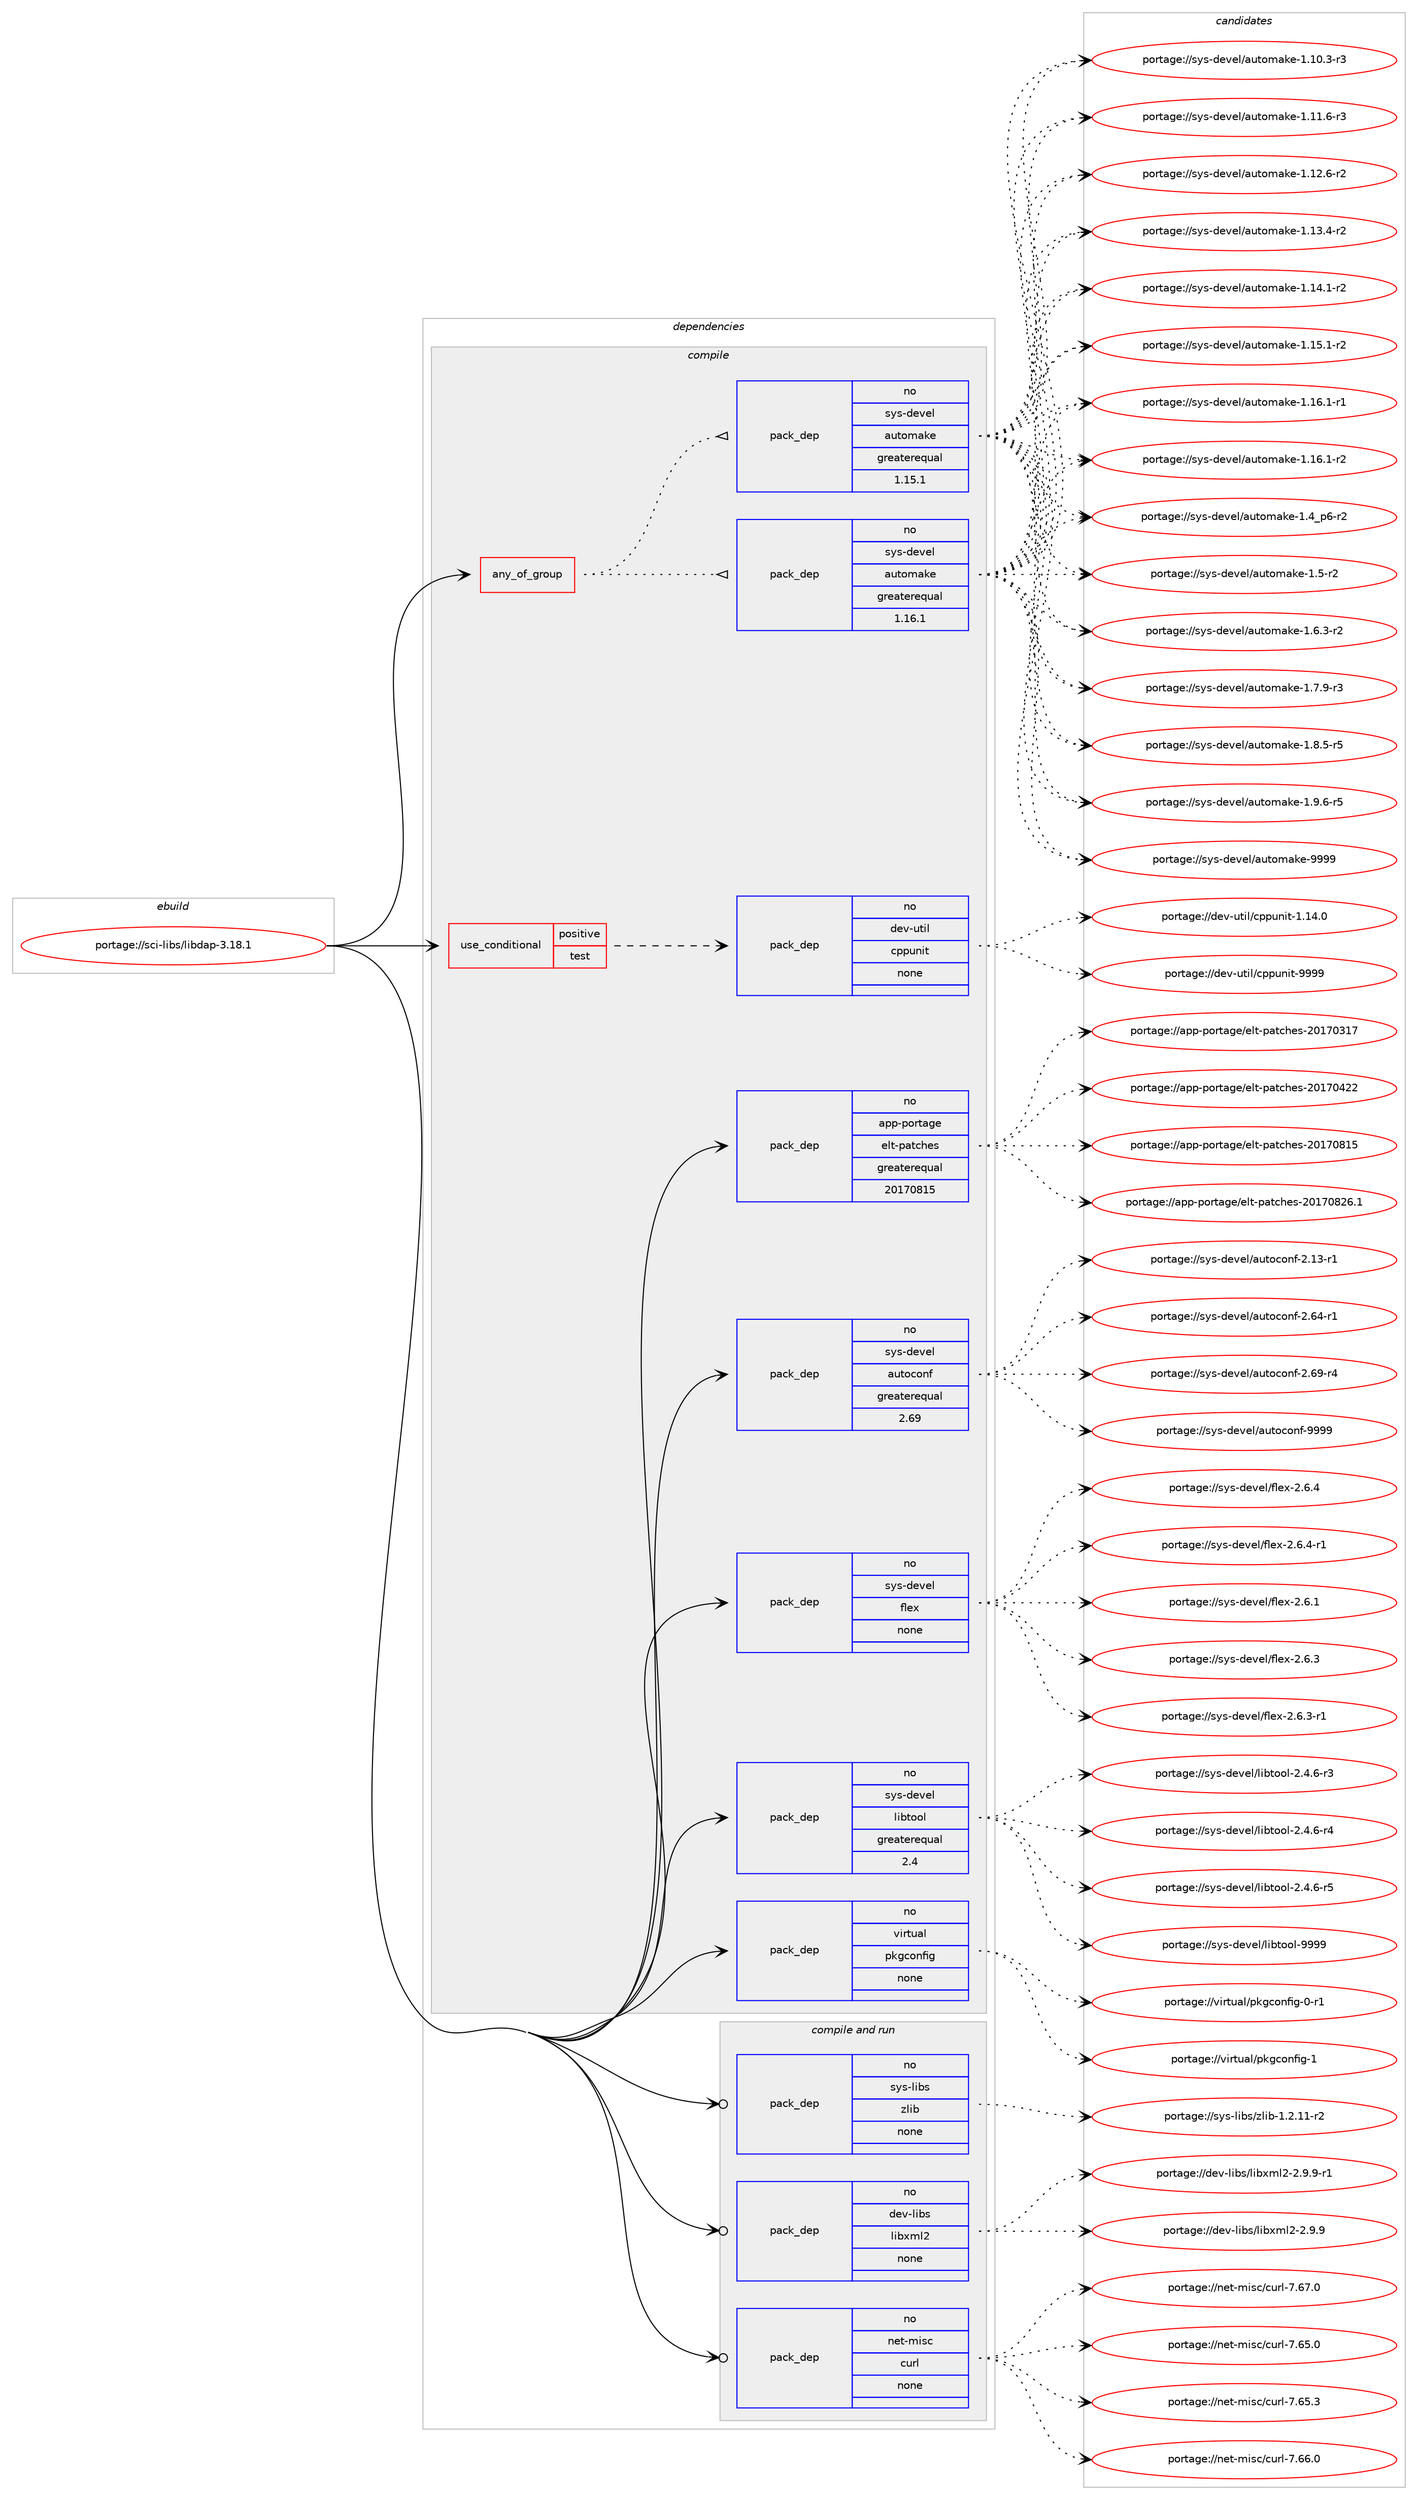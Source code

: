 digraph prolog {

# *************
# Graph options
# *************

newrank=true;
concentrate=true;
compound=true;
graph [rankdir=LR,fontname=Helvetica,fontsize=10,ranksep=1.5];#, ranksep=2.5, nodesep=0.2];
edge  [arrowhead=vee];
node  [fontname=Helvetica,fontsize=10];

# **********
# The ebuild
# **********

subgraph cluster_leftcol {
color=gray;
rank=same;
label=<<i>ebuild</i>>;
id [label="portage://sci-libs/libdap-3.18.1", color=red, width=4, href="../sci-libs/libdap-3.18.1.svg"];
}

# ****************
# The dependencies
# ****************

subgraph cluster_midcol {
color=gray;
label=<<i>dependencies</i>>;
subgraph cluster_compile {
fillcolor="#eeeeee";
style=filled;
label=<<i>compile</i>>;
subgraph any6423 {
dependency390565 [label=<<TABLE BORDER="0" CELLBORDER="1" CELLSPACING="0" CELLPADDING="4"><TR><TD CELLPADDING="10">any_of_group</TD></TR></TABLE>>, shape=none, color=red];subgraph pack287260 {
dependency390566 [label=<<TABLE BORDER="0" CELLBORDER="1" CELLSPACING="0" CELLPADDING="4" WIDTH="220"><TR><TD ROWSPAN="6" CELLPADDING="30">pack_dep</TD></TR><TR><TD WIDTH="110">no</TD></TR><TR><TD>sys-devel</TD></TR><TR><TD>automake</TD></TR><TR><TD>greaterequal</TD></TR><TR><TD>1.16.1</TD></TR></TABLE>>, shape=none, color=blue];
}
dependency390565:e -> dependency390566:w [weight=20,style="dotted",arrowhead="oinv"];
subgraph pack287261 {
dependency390567 [label=<<TABLE BORDER="0" CELLBORDER="1" CELLSPACING="0" CELLPADDING="4" WIDTH="220"><TR><TD ROWSPAN="6" CELLPADDING="30">pack_dep</TD></TR><TR><TD WIDTH="110">no</TD></TR><TR><TD>sys-devel</TD></TR><TR><TD>automake</TD></TR><TR><TD>greaterequal</TD></TR><TR><TD>1.15.1</TD></TR></TABLE>>, shape=none, color=blue];
}
dependency390565:e -> dependency390567:w [weight=20,style="dotted",arrowhead="oinv"];
}
id:e -> dependency390565:w [weight=20,style="solid",arrowhead="vee"];
subgraph cond96678 {
dependency390568 [label=<<TABLE BORDER="0" CELLBORDER="1" CELLSPACING="0" CELLPADDING="4"><TR><TD ROWSPAN="3" CELLPADDING="10">use_conditional</TD></TR><TR><TD>positive</TD></TR><TR><TD>test</TD></TR></TABLE>>, shape=none, color=red];
subgraph pack287262 {
dependency390569 [label=<<TABLE BORDER="0" CELLBORDER="1" CELLSPACING="0" CELLPADDING="4" WIDTH="220"><TR><TD ROWSPAN="6" CELLPADDING="30">pack_dep</TD></TR><TR><TD WIDTH="110">no</TD></TR><TR><TD>dev-util</TD></TR><TR><TD>cppunit</TD></TR><TR><TD>none</TD></TR><TR><TD></TD></TR></TABLE>>, shape=none, color=blue];
}
dependency390568:e -> dependency390569:w [weight=20,style="dashed",arrowhead="vee"];
}
id:e -> dependency390568:w [weight=20,style="solid",arrowhead="vee"];
subgraph pack287263 {
dependency390570 [label=<<TABLE BORDER="0" CELLBORDER="1" CELLSPACING="0" CELLPADDING="4" WIDTH="220"><TR><TD ROWSPAN="6" CELLPADDING="30">pack_dep</TD></TR><TR><TD WIDTH="110">no</TD></TR><TR><TD>app-portage</TD></TR><TR><TD>elt-patches</TD></TR><TR><TD>greaterequal</TD></TR><TR><TD>20170815</TD></TR></TABLE>>, shape=none, color=blue];
}
id:e -> dependency390570:w [weight=20,style="solid",arrowhead="vee"];
subgraph pack287264 {
dependency390571 [label=<<TABLE BORDER="0" CELLBORDER="1" CELLSPACING="0" CELLPADDING="4" WIDTH="220"><TR><TD ROWSPAN="6" CELLPADDING="30">pack_dep</TD></TR><TR><TD WIDTH="110">no</TD></TR><TR><TD>sys-devel</TD></TR><TR><TD>autoconf</TD></TR><TR><TD>greaterequal</TD></TR><TR><TD>2.69</TD></TR></TABLE>>, shape=none, color=blue];
}
id:e -> dependency390571:w [weight=20,style="solid",arrowhead="vee"];
subgraph pack287265 {
dependency390572 [label=<<TABLE BORDER="0" CELLBORDER="1" CELLSPACING="0" CELLPADDING="4" WIDTH="220"><TR><TD ROWSPAN="6" CELLPADDING="30">pack_dep</TD></TR><TR><TD WIDTH="110">no</TD></TR><TR><TD>sys-devel</TD></TR><TR><TD>flex</TD></TR><TR><TD>none</TD></TR><TR><TD></TD></TR></TABLE>>, shape=none, color=blue];
}
id:e -> dependency390572:w [weight=20,style="solid",arrowhead="vee"];
subgraph pack287266 {
dependency390573 [label=<<TABLE BORDER="0" CELLBORDER="1" CELLSPACING="0" CELLPADDING="4" WIDTH="220"><TR><TD ROWSPAN="6" CELLPADDING="30">pack_dep</TD></TR><TR><TD WIDTH="110">no</TD></TR><TR><TD>sys-devel</TD></TR><TR><TD>libtool</TD></TR><TR><TD>greaterequal</TD></TR><TR><TD>2.4</TD></TR></TABLE>>, shape=none, color=blue];
}
id:e -> dependency390573:w [weight=20,style="solid",arrowhead="vee"];
subgraph pack287267 {
dependency390574 [label=<<TABLE BORDER="0" CELLBORDER="1" CELLSPACING="0" CELLPADDING="4" WIDTH="220"><TR><TD ROWSPAN="6" CELLPADDING="30">pack_dep</TD></TR><TR><TD WIDTH="110">no</TD></TR><TR><TD>virtual</TD></TR><TR><TD>pkgconfig</TD></TR><TR><TD>none</TD></TR><TR><TD></TD></TR></TABLE>>, shape=none, color=blue];
}
id:e -> dependency390574:w [weight=20,style="solid",arrowhead="vee"];
}
subgraph cluster_compileandrun {
fillcolor="#eeeeee";
style=filled;
label=<<i>compile and run</i>>;
subgraph pack287268 {
dependency390575 [label=<<TABLE BORDER="0" CELLBORDER="1" CELLSPACING="0" CELLPADDING="4" WIDTH="220"><TR><TD ROWSPAN="6" CELLPADDING="30">pack_dep</TD></TR><TR><TD WIDTH="110">no</TD></TR><TR><TD>dev-libs</TD></TR><TR><TD>libxml2</TD></TR><TR><TD>none</TD></TR><TR><TD></TD></TR></TABLE>>, shape=none, color=blue];
}
id:e -> dependency390575:w [weight=20,style="solid",arrowhead="odotvee"];
subgraph pack287269 {
dependency390576 [label=<<TABLE BORDER="0" CELLBORDER="1" CELLSPACING="0" CELLPADDING="4" WIDTH="220"><TR><TD ROWSPAN="6" CELLPADDING="30">pack_dep</TD></TR><TR><TD WIDTH="110">no</TD></TR><TR><TD>net-misc</TD></TR><TR><TD>curl</TD></TR><TR><TD>none</TD></TR><TR><TD></TD></TR></TABLE>>, shape=none, color=blue];
}
id:e -> dependency390576:w [weight=20,style="solid",arrowhead="odotvee"];
subgraph pack287270 {
dependency390577 [label=<<TABLE BORDER="0" CELLBORDER="1" CELLSPACING="0" CELLPADDING="4" WIDTH="220"><TR><TD ROWSPAN="6" CELLPADDING="30">pack_dep</TD></TR><TR><TD WIDTH="110">no</TD></TR><TR><TD>sys-libs</TD></TR><TR><TD>zlib</TD></TR><TR><TD>none</TD></TR><TR><TD></TD></TR></TABLE>>, shape=none, color=blue];
}
id:e -> dependency390577:w [weight=20,style="solid",arrowhead="odotvee"];
}
subgraph cluster_run {
fillcolor="#eeeeee";
style=filled;
label=<<i>run</i>>;
}
}

# **************
# The candidates
# **************

subgraph cluster_choices {
rank=same;
color=gray;
label=<<i>candidates</i>>;

subgraph choice287260 {
color=black;
nodesep=1;
choiceportage11512111545100101118101108479711711611110997107101454946494846514511451 [label="portage://sys-devel/automake-1.10.3-r3", color=red, width=4,href="../sys-devel/automake-1.10.3-r3.svg"];
choiceportage11512111545100101118101108479711711611110997107101454946494946544511451 [label="portage://sys-devel/automake-1.11.6-r3", color=red, width=4,href="../sys-devel/automake-1.11.6-r3.svg"];
choiceportage11512111545100101118101108479711711611110997107101454946495046544511450 [label="portage://sys-devel/automake-1.12.6-r2", color=red, width=4,href="../sys-devel/automake-1.12.6-r2.svg"];
choiceportage11512111545100101118101108479711711611110997107101454946495146524511450 [label="portage://sys-devel/automake-1.13.4-r2", color=red, width=4,href="../sys-devel/automake-1.13.4-r2.svg"];
choiceportage11512111545100101118101108479711711611110997107101454946495246494511450 [label="portage://sys-devel/automake-1.14.1-r2", color=red, width=4,href="../sys-devel/automake-1.14.1-r2.svg"];
choiceportage11512111545100101118101108479711711611110997107101454946495346494511450 [label="portage://sys-devel/automake-1.15.1-r2", color=red, width=4,href="../sys-devel/automake-1.15.1-r2.svg"];
choiceportage11512111545100101118101108479711711611110997107101454946495446494511449 [label="portage://sys-devel/automake-1.16.1-r1", color=red, width=4,href="../sys-devel/automake-1.16.1-r1.svg"];
choiceportage11512111545100101118101108479711711611110997107101454946495446494511450 [label="portage://sys-devel/automake-1.16.1-r2", color=red, width=4,href="../sys-devel/automake-1.16.1-r2.svg"];
choiceportage115121115451001011181011084797117116111109971071014549465295112544511450 [label="portage://sys-devel/automake-1.4_p6-r2", color=red, width=4,href="../sys-devel/automake-1.4_p6-r2.svg"];
choiceportage11512111545100101118101108479711711611110997107101454946534511450 [label="portage://sys-devel/automake-1.5-r2", color=red, width=4,href="../sys-devel/automake-1.5-r2.svg"];
choiceportage115121115451001011181011084797117116111109971071014549465446514511450 [label="portage://sys-devel/automake-1.6.3-r2", color=red, width=4,href="../sys-devel/automake-1.6.3-r2.svg"];
choiceportage115121115451001011181011084797117116111109971071014549465546574511451 [label="portage://sys-devel/automake-1.7.9-r3", color=red, width=4,href="../sys-devel/automake-1.7.9-r3.svg"];
choiceportage115121115451001011181011084797117116111109971071014549465646534511453 [label="portage://sys-devel/automake-1.8.5-r5", color=red, width=4,href="../sys-devel/automake-1.8.5-r5.svg"];
choiceportage115121115451001011181011084797117116111109971071014549465746544511453 [label="portage://sys-devel/automake-1.9.6-r5", color=red, width=4,href="../sys-devel/automake-1.9.6-r5.svg"];
choiceportage115121115451001011181011084797117116111109971071014557575757 [label="portage://sys-devel/automake-9999", color=red, width=4,href="../sys-devel/automake-9999.svg"];
dependency390566:e -> choiceportage11512111545100101118101108479711711611110997107101454946494846514511451:w [style=dotted,weight="100"];
dependency390566:e -> choiceportage11512111545100101118101108479711711611110997107101454946494946544511451:w [style=dotted,weight="100"];
dependency390566:e -> choiceportage11512111545100101118101108479711711611110997107101454946495046544511450:w [style=dotted,weight="100"];
dependency390566:e -> choiceportage11512111545100101118101108479711711611110997107101454946495146524511450:w [style=dotted,weight="100"];
dependency390566:e -> choiceportage11512111545100101118101108479711711611110997107101454946495246494511450:w [style=dotted,weight="100"];
dependency390566:e -> choiceportage11512111545100101118101108479711711611110997107101454946495346494511450:w [style=dotted,weight="100"];
dependency390566:e -> choiceportage11512111545100101118101108479711711611110997107101454946495446494511449:w [style=dotted,weight="100"];
dependency390566:e -> choiceportage11512111545100101118101108479711711611110997107101454946495446494511450:w [style=dotted,weight="100"];
dependency390566:e -> choiceportage115121115451001011181011084797117116111109971071014549465295112544511450:w [style=dotted,weight="100"];
dependency390566:e -> choiceportage11512111545100101118101108479711711611110997107101454946534511450:w [style=dotted,weight="100"];
dependency390566:e -> choiceportage115121115451001011181011084797117116111109971071014549465446514511450:w [style=dotted,weight="100"];
dependency390566:e -> choiceportage115121115451001011181011084797117116111109971071014549465546574511451:w [style=dotted,weight="100"];
dependency390566:e -> choiceportage115121115451001011181011084797117116111109971071014549465646534511453:w [style=dotted,weight="100"];
dependency390566:e -> choiceportage115121115451001011181011084797117116111109971071014549465746544511453:w [style=dotted,weight="100"];
dependency390566:e -> choiceportage115121115451001011181011084797117116111109971071014557575757:w [style=dotted,weight="100"];
}
subgraph choice287261 {
color=black;
nodesep=1;
choiceportage11512111545100101118101108479711711611110997107101454946494846514511451 [label="portage://sys-devel/automake-1.10.3-r3", color=red, width=4,href="../sys-devel/automake-1.10.3-r3.svg"];
choiceportage11512111545100101118101108479711711611110997107101454946494946544511451 [label="portage://sys-devel/automake-1.11.6-r3", color=red, width=4,href="../sys-devel/automake-1.11.6-r3.svg"];
choiceportage11512111545100101118101108479711711611110997107101454946495046544511450 [label="portage://sys-devel/automake-1.12.6-r2", color=red, width=4,href="../sys-devel/automake-1.12.6-r2.svg"];
choiceportage11512111545100101118101108479711711611110997107101454946495146524511450 [label="portage://sys-devel/automake-1.13.4-r2", color=red, width=4,href="../sys-devel/automake-1.13.4-r2.svg"];
choiceportage11512111545100101118101108479711711611110997107101454946495246494511450 [label="portage://sys-devel/automake-1.14.1-r2", color=red, width=4,href="../sys-devel/automake-1.14.1-r2.svg"];
choiceportage11512111545100101118101108479711711611110997107101454946495346494511450 [label="portage://sys-devel/automake-1.15.1-r2", color=red, width=4,href="../sys-devel/automake-1.15.1-r2.svg"];
choiceportage11512111545100101118101108479711711611110997107101454946495446494511449 [label="portage://sys-devel/automake-1.16.1-r1", color=red, width=4,href="../sys-devel/automake-1.16.1-r1.svg"];
choiceportage11512111545100101118101108479711711611110997107101454946495446494511450 [label="portage://sys-devel/automake-1.16.1-r2", color=red, width=4,href="../sys-devel/automake-1.16.1-r2.svg"];
choiceportage115121115451001011181011084797117116111109971071014549465295112544511450 [label="portage://sys-devel/automake-1.4_p6-r2", color=red, width=4,href="../sys-devel/automake-1.4_p6-r2.svg"];
choiceportage11512111545100101118101108479711711611110997107101454946534511450 [label="portage://sys-devel/automake-1.5-r2", color=red, width=4,href="../sys-devel/automake-1.5-r2.svg"];
choiceportage115121115451001011181011084797117116111109971071014549465446514511450 [label="portage://sys-devel/automake-1.6.3-r2", color=red, width=4,href="../sys-devel/automake-1.6.3-r2.svg"];
choiceportage115121115451001011181011084797117116111109971071014549465546574511451 [label="portage://sys-devel/automake-1.7.9-r3", color=red, width=4,href="../sys-devel/automake-1.7.9-r3.svg"];
choiceportage115121115451001011181011084797117116111109971071014549465646534511453 [label="portage://sys-devel/automake-1.8.5-r5", color=red, width=4,href="../sys-devel/automake-1.8.5-r5.svg"];
choiceportage115121115451001011181011084797117116111109971071014549465746544511453 [label="portage://sys-devel/automake-1.9.6-r5", color=red, width=4,href="../sys-devel/automake-1.9.6-r5.svg"];
choiceportage115121115451001011181011084797117116111109971071014557575757 [label="portage://sys-devel/automake-9999", color=red, width=4,href="../sys-devel/automake-9999.svg"];
dependency390567:e -> choiceportage11512111545100101118101108479711711611110997107101454946494846514511451:w [style=dotted,weight="100"];
dependency390567:e -> choiceportage11512111545100101118101108479711711611110997107101454946494946544511451:w [style=dotted,weight="100"];
dependency390567:e -> choiceportage11512111545100101118101108479711711611110997107101454946495046544511450:w [style=dotted,weight="100"];
dependency390567:e -> choiceportage11512111545100101118101108479711711611110997107101454946495146524511450:w [style=dotted,weight="100"];
dependency390567:e -> choiceportage11512111545100101118101108479711711611110997107101454946495246494511450:w [style=dotted,weight="100"];
dependency390567:e -> choiceportage11512111545100101118101108479711711611110997107101454946495346494511450:w [style=dotted,weight="100"];
dependency390567:e -> choiceportage11512111545100101118101108479711711611110997107101454946495446494511449:w [style=dotted,weight="100"];
dependency390567:e -> choiceportage11512111545100101118101108479711711611110997107101454946495446494511450:w [style=dotted,weight="100"];
dependency390567:e -> choiceportage115121115451001011181011084797117116111109971071014549465295112544511450:w [style=dotted,weight="100"];
dependency390567:e -> choiceportage11512111545100101118101108479711711611110997107101454946534511450:w [style=dotted,weight="100"];
dependency390567:e -> choiceportage115121115451001011181011084797117116111109971071014549465446514511450:w [style=dotted,weight="100"];
dependency390567:e -> choiceportage115121115451001011181011084797117116111109971071014549465546574511451:w [style=dotted,weight="100"];
dependency390567:e -> choiceportage115121115451001011181011084797117116111109971071014549465646534511453:w [style=dotted,weight="100"];
dependency390567:e -> choiceportage115121115451001011181011084797117116111109971071014549465746544511453:w [style=dotted,weight="100"];
dependency390567:e -> choiceportage115121115451001011181011084797117116111109971071014557575757:w [style=dotted,weight="100"];
}
subgraph choice287262 {
color=black;
nodesep=1;
choiceportage10010111845117116105108479911211211711010511645494649524648 [label="portage://dev-util/cppunit-1.14.0", color=red, width=4,href="../dev-util/cppunit-1.14.0.svg"];
choiceportage1001011184511711610510847991121121171101051164557575757 [label="portage://dev-util/cppunit-9999", color=red, width=4,href="../dev-util/cppunit-9999.svg"];
dependency390569:e -> choiceportage10010111845117116105108479911211211711010511645494649524648:w [style=dotted,weight="100"];
dependency390569:e -> choiceportage1001011184511711610510847991121121171101051164557575757:w [style=dotted,weight="100"];
}
subgraph choice287263 {
color=black;
nodesep=1;
choiceportage97112112451121111141169710310147101108116451129711699104101115455048495548514955 [label="portage://app-portage/elt-patches-20170317", color=red, width=4,href="../app-portage/elt-patches-20170317.svg"];
choiceportage97112112451121111141169710310147101108116451129711699104101115455048495548525050 [label="portage://app-portage/elt-patches-20170422", color=red, width=4,href="../app-portage/elt-patches-20170422.svg"];
choiceportage97112112451121111141169710310147101108116451129711699104101115455048495548564953 [label="portage://app-portage/elt-patches-20170815", color=red, width=4,href="../app-portage/elt-patches-20170815.svg"];
choiceportage971121124511211111411697103101471011081164511297116991041011154550484955485650544649 [label="portage://app-portage/elt-patches-20170826.1", color=red, width=4,href="../app-portage/elt-patches-20170826.1.svg"];
dependency390570:e -> choiceportage97112112451121111141169710310147101108116451129711699104101115455048495548514955:w [style=dotted,weight="100"];
dependency390570:e -> choiceportage97112112451121111141169710310147101108116451129711699104101115455048495548525050:w [style=dotted,weight="100"];
dependency390570:e -> choiceportage97112112451121111141169710310147101108116451129711699104101115455048495548564953:w [style=dotted,weight="100"];
dependency390570:e -> choiceportage971121124511211111411697103101471011081164511297116991041011154550484955485650544649:w [style=dotted,weight="100"];
}
subgraph choice287264 {
color=black;
nodesep=1;
choiceportage1151211154510010111810110847971171161119911111010245504649514511449 [label="portage://sys-devel/autoconf-2.13-r1", color=red, width=4,href="../sys-devel/autoconf-2.13-r1.svg"];
choiceportage1151211154510010111810110847971171161119911111010245504654524511449 [label="portage://sys-devel/autoconf-2.64-r1", color=red, width=4,href="../sys-devel/autoconf-2.64-r1.svg"];
choiceportage1151211154510010111810110847971171161119911111010245504654574511452 [label="portage://sys-devel/autoconf-2.69-r4", color=red, width=4,href="../sys-devel/autoconf-2.69-r4.svg"];
choiceportage115121115451001011181011084797117116111991111101024557575757 [label="portage://sys-devel/autoconf-9999", color=red, width=4,href="../sys-devel/autoconf-9999.svg"];
dependency390571:e -> choiceportage1151211154510010111810110847971171161119911111010245504649514511449:w [style=dotted,weight="100"];
dependency390571:e -> choiceportage1151211154510010111810110847971171161119911111010245504654524511449:w [style=dotted,weight="100"];
dependency390571:e -> choiceportage1151211154510010111810110847971171161119911111010245504654574511452:w [style=dotted,weight="100"];
dependency390571:e -> choiceportage115121115451001011181011084797117116111991111101024557575757:w [style=dotted,weight="100"];
}
subgraph choice287265 {
color=black;
nodesep=1;
choiceportage1151211154510010111810110847102108101120455046544649 [label="portage://sys-devel/flex-2.6.1", color=red, width=4,href="../sys-devel/flex-2.6.1.svg"];
choiceportage1151211154510010111810110847102108101120455046544651 [label="portage://sys-devel/flex-2.6.3", color=red, width=4,href="../sys-devel/flex-2.6.3.svg"];
choiceportage11512111545100101118101108471021081011204550465446514511449 [label="portage://sys-devel/flex-2.6.3-r1", color=red, width=4,href="../sys-devel/flex-2.6.3-r1.svg"];
choiceportage1151211154510010111810110847102108101120455046544652 [label="portage://sys-devel/flex-2.6.4", color=red, width=4,href="../sys-devel/flex-2.6.4.svg"];
choiceportage11512111545100101118101108471021081011204550465446524511449 [label="portage://sys-devel/flex-2.6.4-r1", color=red, width=4,href="../sys-devel/flex-2.6.4-r1.svg"];
dependency390572:e -> choiceportage1151211154510010111810110847102108101120455046544649:w [style=dotted,weight="100"];
dependency390572:e -> choiceportage1151211154510010111810110847102108101120455046544651:w [style=dotted,weight="100"];
dependency390572:e -> choiceportage11512111545100101118101108471021081011204550465446514511449:w [style=dotted,weight="100"];
dependency390572:e -> choiceportage1151211154510010111810110847102108101120455046544652:w [style=dotted,weight="100"];
dependency390572:e -> choiceportage11512111545100101118101108471021081011204550465446524511449:w [style=dotted,weight="100"];
}
subgraph choice287266 {
color=black;
nodesep=1;
choiceportage1151211154510010111810110847108105981161111111084550465246544511451 [label="portage://sys-devel/libtool-2.4.6-r3", color=red, width=4,href="../sys-devel/libtool-2.4.6-r3.svg"];
choiceportage1151211154510010111810110847108105981161111111084550465246544511452 [label="portage://sys-devel/libtool-2.4.6-r4", color=red, width=4,href="../sys-devel/libtool-2.4.6-r4.svg"];
choiceportage1151211154510010111810110847108105981161111111084550465246544511453 [label="portage://sys-devel/libtool-2.4.6-r5", color=red, width=4,href="../sys-devel/libtool-2.4.6-r5.svg"];
choiceportage1151211154510010111810110847108105981161111111084557575757 [label="portage://sys-devel/libtool-9999", color=red, width=4,href="../sys-devel/libtool-9999.svg"];
dependency390573:e -> choiceportage1151211154510010111810110847108105981161111111084550465246544511451:w [style=dotted,weight="100"];
dependency390573:e -> choiceportage1151211154510010111810110847108105981161111111084550465246544511452:w [style=dotted,weight="100"];
dependency390573:e -> choiceportage1151211154510010111810110847108105981161111111084550465246544511453:w [style=dotted,weight="100"];
dependency390573:e -> choiceportage1151211154510010111810110847108105981161111111084557575757:w [style=dotted,weight="100"];
}
subgraph choice287267 {
color=black;
nodesep=1;
choiceportage11810511411611797108471121071039911111010210510345484511449 [label="portage://virtual/pkgconfig-0-r1", color=red, width=4,href="../virtual/pkgconfig-0-r1.svg"];
choiceportage1181051141161179710847112107103991111101021051034549 [label="portage://virtual/pkgconfig-1", color=red, width=4,href="../virtual/pkgconfig-1.svg"];
dependency390574:e -> choiceportage11810511411611797108471121071039911111010210510345484511449:w [style=dotted,weight="100"];
dependency390574:e -> choiceportage1181051141161179710847112107103991111101021051034549:w [style=dotted,weight="100"];
}
subgraph choice287268 {
color=black;
nodesep=1;
choiceportage1001011184510810598115471081059812010910850455046574657 [label="portage://dev-libs/libxml2-2.9.9", color=red, width=4,href="../dev-libs/libxml2-2.9.9.svg"];
choiceportage10010111845108105981154710810598120109108504550465746574511449 [label="portage://dev-libs/libxml2-2.9.9-r1", color=red, width=4,href="../dev-libs/libxml2-2.9.9-r1.svg"];
dependency390575:e -> choiceportage1001011184510810598115471081059812010910850455046574657:w [style=dotted,weight="100"];
dependency390575:e -> choiceportage10010111845108105981154710810598120109108504550465746574511449:w [style=dotted,weight="100"];
}
subgraph choice287269 {
color=black;
nodesep=1;
choiceportage1101011164510910511599479911711410845554654534648 [label="portage://net-misc/curl-7.65.0", color=red, width=4,href="../net-misc/curl-7.65.0.svg"];
choiceportage1101011164510910511599479911711410845554654534651 [label="portage://net-misc/curl-7.65.3", color=red, width=4,href="../net-misc/curl-7.65.3.svg"];
choiceportage1101011164510910511599479911711410845554654544648 [label="portage://net-misc/curl-7.66.0", color=red, width=4,href="../net-misc/curl-7.66.0.svg"];
choiceportage1101011164510910511599479911711410845554654554648 [label="portage://net-misc/curl-7.67.0", color=red, width=4,href="../net-misc/curl-7.67.0.svg"];
dependency390576:e -> choiceportage1101011164510910511599479911711410845554654534648:w [style=dotted,weight="100"];
dependency390576:e -> choiceportage1101011164510910511599479911711410845554654534651:w [style=dotted,weight="100"];
dependency390576:e -> choiceportage1101011164510910511599479911711410845554654544648:w [style=dotted,weight="100"];
dependency390576:e -> choiceportage1101011164510910511599479911711410845554654554648:w [style=dotted,weight="100"];
}
subgraph choice287270 {
color=black;
nodesep=1;
choiceportage11512111545108105981154712210810598454946504649494511450 [label="portage://sys-libs/zlib-1.2.11-r2", color=red, width=4,href="../sys-libs/zlib-1.2.11-r2.svg"];
dependency390577:e -> choiceportage11512111545108105981154712210810598454946504649494511450:w [style=dotted,weight="100"];
}
}

}
